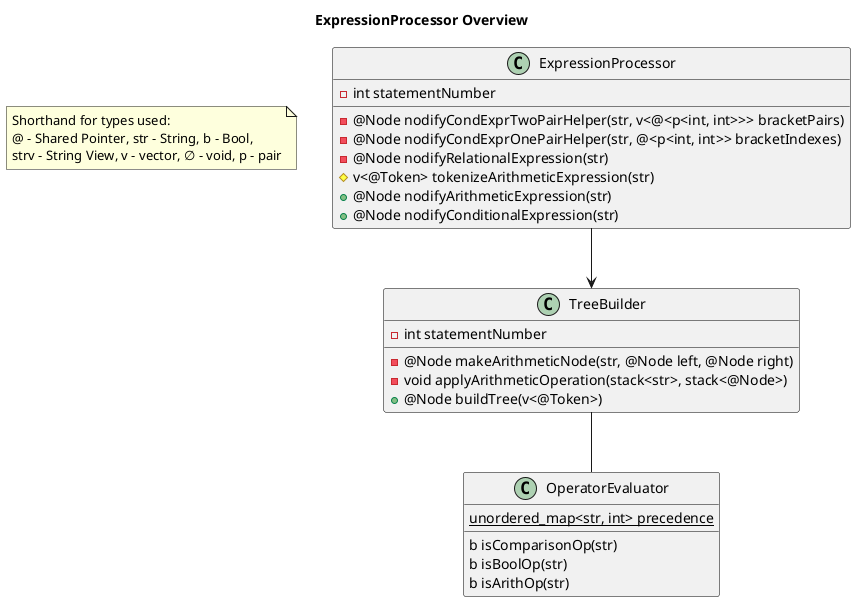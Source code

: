 @startuml
' !include ../style.puml
skinparam ClassFontColor #000000
skinparam ClassBorderColor #000000

title ExpressionProcessor Overview

note as n1
    Shorthand for types used:
    @ - Shared Pointer, str - String, b - Bool,
    strv - String View, v - vector, ∅ - void, p - pair
end note

Class ExpressionProcessor {
    - int statementNumber
    - @Node nodifyCondExprTwoPairHelper(str, v<@<p<int, int>>> bracketPairs)
    - @Node nodifyCondExprOnePairHelper(str, @<p<int, int>> bracketIndexes)
    - @Node nodifyRelationalExpression(str)
    # v<@Token> tokenizeArithmeticExpression(str)
    + @Node nodifyArithmeticExpression(str)
    + @Node nodifyConditionalExpression(str)
}

Class TreeBuilder {
    - int statementNumber
    - @Node makeArithmeticNode(str, @Node left, @Node right)
    - void applyArithmeticOperation(stack<str>, stack<@Node>)
    + @Node buildTree(v<@Token>)
}

Class OperatorEvaluator { 
    {static} unordered_map<str, int> precedence
    b isComparisonOp(str)
    b isBoolOp(str)
    b isArithOp(str)

}

ExpressionProcessor --> TreeBuilder
TreeBuilder -- OperatorEvaluator

@end
